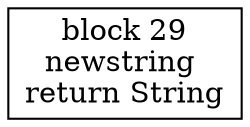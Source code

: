 digraph "String.concat(int)String" {
size = "11,7.5";
codeblock_29 [ shape = box, label = "block 29\nnewstring \nreturn String"];
}